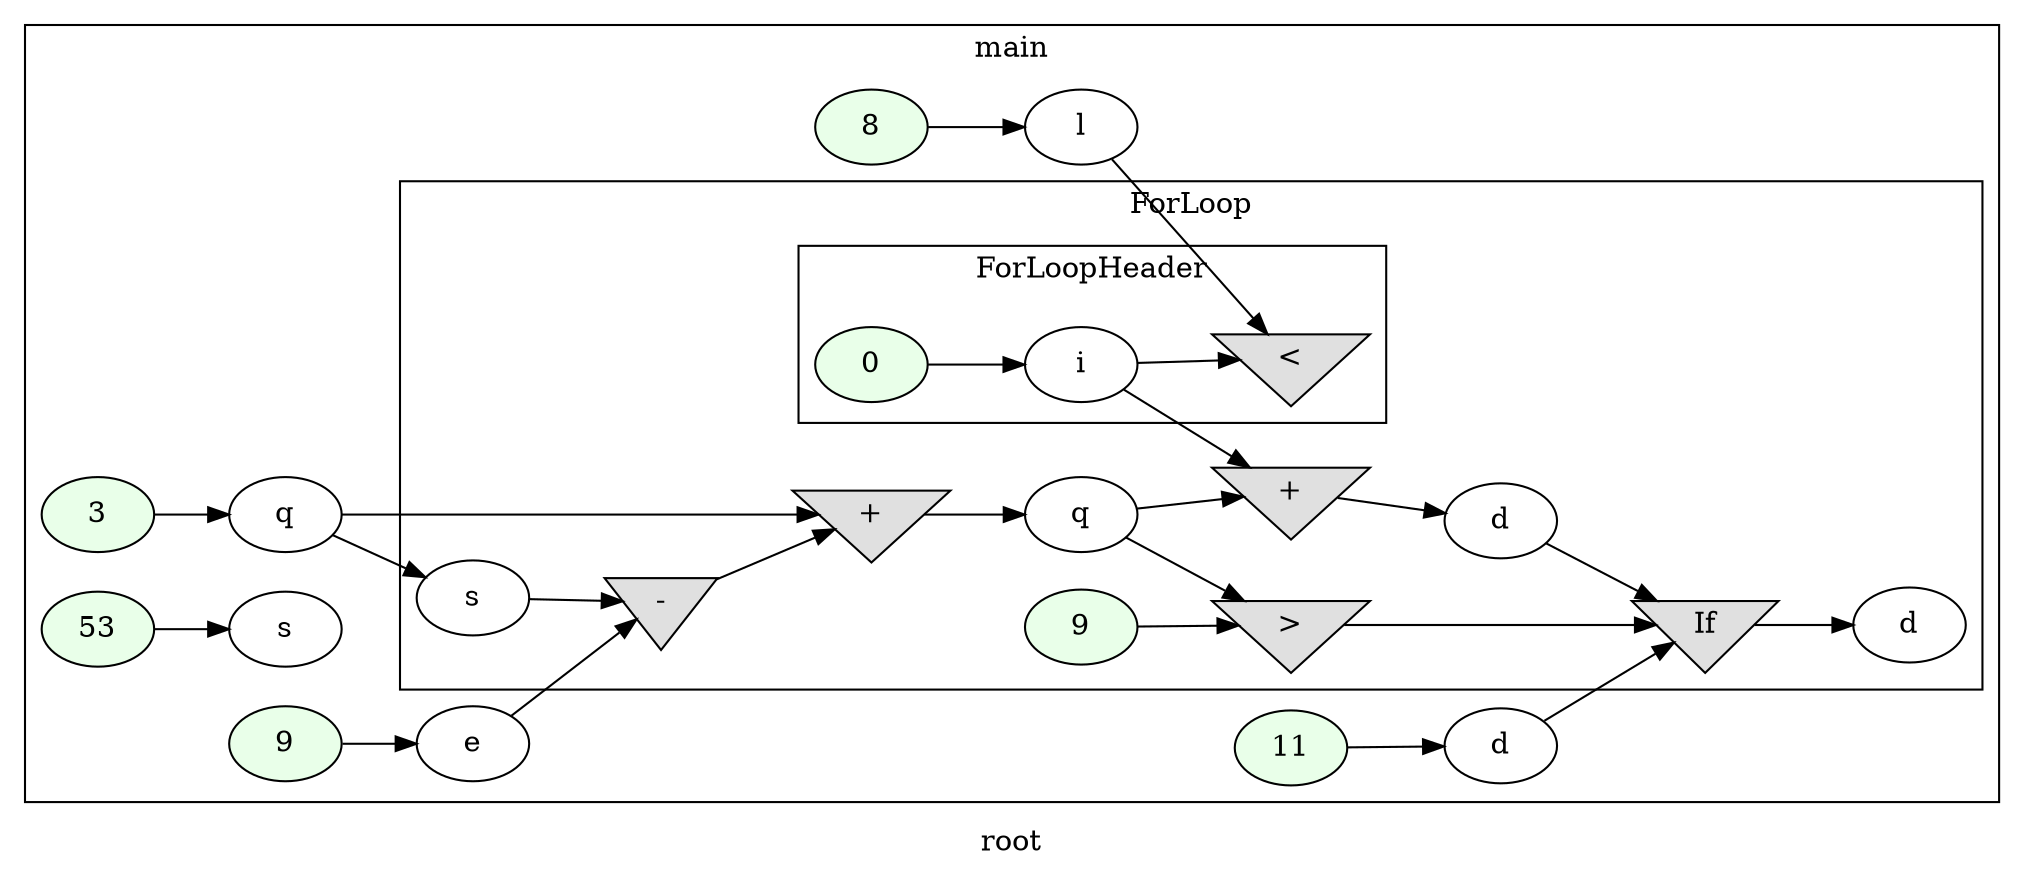 digraph G
{
rankdir=LR;
label = "root";
subgraph cluster_1 {
label = "main";
parent = "G";
startinglines = "2_2";
	node_000001 [ label = "8", style=filled, fillcolor="#E9FFE9", startinglines=3 ]
	node_000002 [ label = "l", startingline=3 ]
	node_000003 [ label = "3", style=filled, fillcolor="#E9FFE9", startinglines=5 ]
	node_000004 [ label = "q", startingline=5 ]
	node_000005 [ label = "53", style=filled, fillcolor="#E9FFE9", startinglines=6 ]
	node_000006 [ label = "s", startingline=6 ]
	node_000007 [ label = "9", style=filled, fillcolor="#E9FFE9", startinglines=7 ]
	node_000008 [ label = "e", startingline=7 ]
	node_000009 [ label = "11", style=filled, fillcolor="#E9FFE9", startinglines=8 ]
	node_000010 [ label = "d", startingline=8 ]
subgraph cluster_2 {
label = "ForLoop";
parent = "cluster_1";
startinglines = "7_8_9";
	node_000014 [ label = "s", startingline=11 ]
	node_000015 [ label = "-", shape=invtriangle, style=filled, fillcolor="#E0E0E0", startinglines=12 ]
	node_000016 [ label = "+", shape=invtriangle, style=filled, fillcolor="#E0E0E0", startinglines=12 ]
	node_000017 [ label = "q", startingline=12 ]
	node_000018 [ label = "9", style=filled, fillcolor="#E9FFE9", startinglines=13 ]
	node_000019 [ label = ">", shape=invtriangle, style=filled, fillcolor="#E0E0E0", startinglines=13 ]
	node_000020 [ label = "+", shape=invtriangle, style=filled, fillcolor="#E0E0E0", startinglines=15 ]
	node_000021 [ label = "d", startingline=15 ]
	node_000022 [ label = "If", shape=invtriangle, style=filled, fillcolor="#E0E0E0", startinglines=15 ]
	node_000023 [ label = "d", startingline=15 ]
subgraph cluster_3 {
label = "ForLoopHeader";
parent = "cluster_2";
startinglines = "7_8_9";
	node_000011 [ label = "0", style=filled, fillcolor="#E9FFE9", startinglines=9 ]
	node_000012 [ label = "i", startingline=9 ]
	node_000013 [ label = "<", shape=invtriangle, style=filled, fillcolor="#E0E0E0", startinglines=9 ]
}
}
}
	node_000001 -> node_000002
	node_000002 -> node_000013
	node_000003 -> node_000004
	node_000004 -> node_000014
	node_000004 -> node_000016
	node_000005 -> node_000006
	node_000007 -> node_000008
	node_000008 -> node_000015
	node_000009 -> node_000010
	node_000010 -> node_000022
	node_000014 -> node_000015
	node_000015 -> node_000016
	node_000016 -> node_000017
	node_000017 -> node_000019
	node_000017 -> node_000020
	node_000018 -> node_000019
	node_000019 -> node_000022
	node_000020 -> node_000021
	node_000021 -> node_000022
	node_000022 -> node_000023
	node_000011 -> node_000012
	node_000012 -> node_000013
	node_000012 -> node_000020
}
